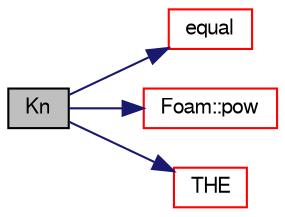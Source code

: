 digraph "Kn"
{
  bgcolor="transparent";
  edge [fontname="FreeSans",fontsize="10",labelfontname="FreeSans",labelfontsize="10"];
  node [fontname="FreeSans",fontsize="10",shape=record];
  rankdir="LR";
  Node317 [label="Kn",height=0.2,width=0.4,color="black", fillcolor="grey75", style="filled", fontcolor="black"];
  Node317 -> Node318 [color="midnightblue",fontsize="10",style="solid",fontname="FreeSans"];
  Node318 [label="equal",height=0.2,width=0.4,color="red",URL="$a12539.html#a5eaecb40e7f08539f60947025f993899"];
  Node317 -> Node320 [color="midnightblue",fontsize="10",style="solid",fontname="FreeSans"];
  Node320 [label="Foam::pow",height=0.2,width=0.4,color="red",URL="$a21124.html#a7500c8e9d27a442adc75e287de074c7c"];
  Node317 -> Node324 [color="midnightblue",fontsize="10",style="solid",fontname="FreeSans"];
  Node324 [label="THE",height=0.2,width=0.4,color="red",URL="$a30390.html#a3d9f020af2207b15b7eaaee59e675e24",tooltip="Temperature from enthalpy or internal energy. "];
}
